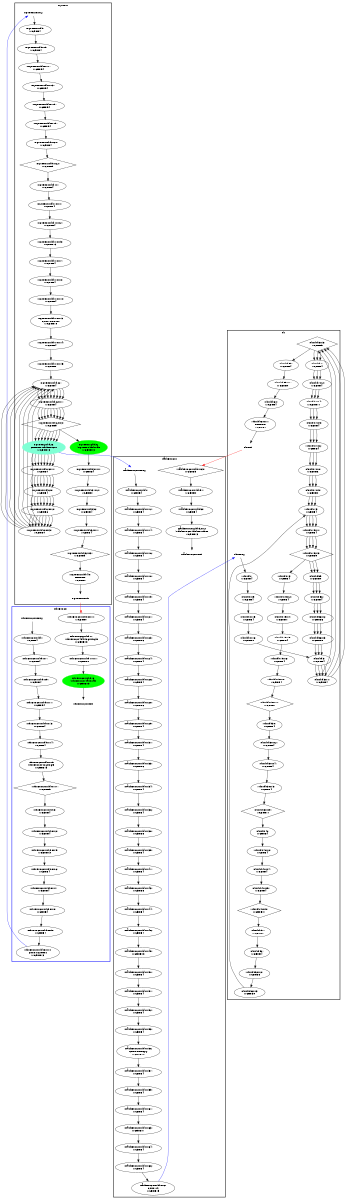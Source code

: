 digraph "CFG" {
fontsize=10;
orientation="portrait";
rankdir="TB";
size="10,8";
_taskFunc0___bb52__2 [fontsize=10, label="_taskFunc0___bb52__2\n(_taskFunc0_)taskenv_free\nWCET=13", width="0.01"];
_taskFunc0___bb__59 [fontsize=10, label="\"_taskFunc0___bb__59\"\nWCET=4", width="0.01"];
_taskFunc0___bb51 [fontsize=10, label="\"_taskFunc0___bb51\"\nWCET=0", width="0.01"];
_taskFunc0___bb__28 [fontsize=10, label="\"_taskFunc0___bb__28\"\nWCET=6", width="0.01"];
_taskFunc0___bb__31 [fontsize=10, label="\"_taskFunc0___bb__31\"\nWCET=4", width="0.01"];
_taskFunc0___bb__67 [fontsize=10, label="_taskFunc0___bb__67\nCALL ok\nWCET=15", width="0.01"];
_taskFunc0___bb__46 [fontsize=10, label="\"_taskFunc0___bb__46\"\nWCET=4", width="0.01"];
_taskFunc0___bb__57 [fontsize=10, label="\"_taskFunc0___bb__57\"\nWCET=4", width="0.01"];
_taskFunc0___bb__69 [fontsize=10, label="\"_taskFunc0___bb__69\"\nWCET=5", shape=diamond, width="0.01"];
_taskFunc0___bb__61 [fontsize=10, label="\"_taskFunc0___bb__61\"\nWCET=4", width="0.01"];
_taskFunc0___bb__14 [fontsize=10, label="\"_taskFunc0___bb__14\"\nWCET=4", width="0.01"];
_taskFunc0___bb52 [fontsize=10, label="\"_taskFunc0___bb52\"\nWCET=4", width="0.01"];
_taskFunc0___bb__29 [fontsize=10, label="\"_taskFunc0___bb__29\"\nWCET=4", width="0.01"];
_taskFunc0___bb__52 [fontsize=10, label="\"_taskFunc0___bb__52\"\nWCET=4", width="0.01"];
_taskFunc0___bb__16 [fontsize=10, label="\"_taskFunc0___bb__16\"\nWCET=4", width="0.01"];
_taskFunc0___bb__38 [fontsize=10, label="\"_taskFunc0___bb__38\"\nWCET=6", width="0.01"];
_taskFunc0___bb__41 [fontsize=10, label="\"_taskFunc0___bb__41\"\nWCET=4", width="0.01"];
_taskFunc0___bb__36 [fontsize=10, label="\"_taskFunc0___bb__36\"\nWCET=4", width="0.01"];
_taskFunc0__entry [color="white", fontsize=10, height="0.01", label="_taskFunc0__entry", width="0.01"];
_taskFunc0___bb__44 [fontsize=10, label="\"_taskFunc0___bb__44\"\nWCET=4", width="0.01"];
_taskFunc0___bb__33 [fontsize=10, label="\"_taskFunc0___bb__33\"\nWCET=6", width="0.01"];
_taskFunc0___bb__43 [fontsize=10, label="\"_taskFunc0___bb__43\"\nWCET=6", width="0.01"];
_taskFunc0___bb__21 [fontsize=10, label="\"_taskFunc0___bb__21\"\nWCET=4", width="0.01"];
_taskFunc0___bb__56 [fontsize=10, label="_taskFunc0___bb__56\nCALL memcpy\nWCET=18", width="0.01"];
_taskFunc0___bb__34 [fontsize=10, label="\"_taskFunc0___bb__34\"\nWCET=4", width="0.01"];
_taskFunc0___bb__23 [fontsize=10, label="\"_taskFunc0___bb__23\"\nWCET=6", width="0.01"];
_taskFunc0___bb__39 [fontsize=10, label="\"_taskFunc0___bb__39\"\nWCET=4", width="0.01"];
_taskFunc0___bb__19 [fontsize=10, label="\"_taskFunc0___bb__19\"\nWCET=4", width="0.01"];
_taskFunc0___bb [fontsize=10, label="\"_taskFunc0___bb\"\nWCET=4", width="0.01"];
_taskFunc0___bb__26 [fontsize=10, label="\"_taskFunc0___bb__26\"\nWCET=4", width="0.01"];
_taskFunc0___bb__51 [fontsize=10, label="\"_taskFunc0___bb__51\"\nWCET=4", width="0.01"];
_taskFunc0___bb__24 [fontsize=10, label="\"_taskFunc0___bb__24\"\nWCET=4", width="0.01"];
_taskFunc0___bb__18 [fontsize=10, label="\"_taskFunc0___bb__18\"\nWCET=4", width="0.01"];
_taskFunc0___bb__53 [fontsize=10, label="\"_taskFunc0___bb__53\"\nWCET=4", width="0.01"];
_taskFunc0___bb__66 [fontsize=10, label="\"_taskFunc0___bb__66\"\nWCET=4", width="0.01"];
_taskFunc0___bb__12 [fontsize=10, label="\"_taskFunc0___bb__12\"\nWCET=4", width="0.01"];
_taskFunc0___bb__64 [fontsize=10, label="\"_taskFunc0___bb__64\"\nWCET=4", width="0.01"];
_taskFunc0__exit [color="white", fontsize=10, label="_taskFunc0__exit", width="0.01"];
_taskFunc0___bb__49 [fontsize=10, label="\"_taskFunc0___bb__49\"\nWCET=13", width="0.01"];
_taskFunc0___bb__63 [fontsize=10, label="\"_taskFunc0___bb__63\"\nWCET=11", width="0.01"];
_taskFunc0___bb__50 [fontsize=10, label="\"_taskFunc0___bb__50\"\nWCET=4", width="0.01"];
ok__bb60 [fontsize=10, label="\"ok__bb60\"\nWCET=4", width="0.01"];
ok__bb40 [fontsize=10, label="\"ok__bb40\"\nWCET=4", width="0.01"];
ok__bb59__1 [fontsize=10, label="\"ok__bb59__1\"\nWCET=0", width="0.01"];
ok__bb30__4 [fontsize=10, label="\"ok__bb30__4\"\nWCET=4", width="0.01"];
ok__bb52__2 [fontsize=10, label="\"ok__bb52__2\"\nWCET=6", width="0.01"];
ok__bb19__6 [fontsize=10, label="\"ok__bb19__6\"\nWCET=4", width="0.01"];
ok_entry [color="white", fontsize=10, height="0.01", label="ok_entry", width="0.01"];
ok__bb15 [fontsize=10, label="\"ok__bb15\"\nWCET=4", width="0.01"];
ok__bb15__3 [fontsize=10, label="\"ok__bb15__3\"\nWCET=5", shape=diamond, width="0.01"];
ok__bb19__4 [fontsize=10, label="\"ok__bb19__4\"\nWCET=11", width="0.01"];
ok__bb56__2 [fontsize=10, label="\"ok__bb56__2\"\nWCET=6", width="0.01"];
ok__bb56 [fontsize=10, label="\"ok__bb56\"\nWCET=4", width="0.01"];
ok__bb7__4 [fontsize=10, label="\"ok__bb7__4\"\nWCET=11", width="0.01"];
ok__bb [fontsize=10, label="\"ok__bb\"\nWCET=4", width="0.01"];
ok__bb40__4 [fontsize=10, label="\"ok__bb40__4\"\nWCET=4", width="0.01"];
ok__bb3__3 [fontsize=10, label="\"ok__bb3__3\"\nWCET=5", shape=diamond, width="0.01"];
ok__bb__9 [fontsize=10, label="\"ok__bb__9\"\nWCET=4", width="0.01"];
ok__bb40__2 [fontsize=10, label="\"ok__bb40__2\"\nWCET=4", width="0.01"];
ok__bb3 [fontsize=10, label="\"ok__bb3\"\nWCET=4", width="0.01"];
ok__bb7 [fontsize=10, label="\"ok__bb7\"\nWCET=4", width="0.01"];
ok__bb7__9 [fontsize=10, label="\"ok__bb7__9\"\nWCET=0", width="0.01"];
ok__bb51 [fontsize=10, label="\"ok__bb51\"\nWCET=0", width="0.01"];
ok__bb56__3 [fontsize=10, label="\"ok__bb56__3\"\nWCET=0", width="0.01"];
ok__bb40__5 [fontsize=10, label="\"ok__bb40__5\"\nWCET=4", width="0.01"];
ok__bb40__9 [fontsize=10, label="\"ok__bb40__9\"\nWCET=11", shape=diamond, width="0.01"];
ok__bb7__8 [fontsize=10, label="\"ok__bb7__8\"\nWCET=6", width="0.01"];
ok__bb52__3 [fontsize=10, label="\"ok__bb52__3\"\nWCET=0", width="0.01"];
ok__bb19 [fontsize=10, label="\"ok__bb19\"\nWCET=4", width="0.01"];
ok_exit [color="white", fontsize=10, label="ok_exit", width="0.01"];
ok__bb__15 [fontsize=10, label="\"ok__bb__15\"\nWCET=4", width="0.01"];
ok__bb30 [fontsize=10, label="\"ok__bb30\"\nWCET=4", width="0.01"];
ok__bb7__2 [fontsize=10, label="\"ok__bb7__2\"\nWCET=4", width="0.01"];
ok__bb30__5 [fontsize=10, label="\"ok__bb30__5\"\nWCET=4", width="0.01"];
ok__bb59 [fontsize=10, label="\"ok__bb59\"\nWCET=4", width="0.01"];
ok__bb30__2 [fontsize=10, label="\"ok__bb30__2\"\nWCET=4", width="0.01"];
ok__bb19__8 [fontsize=10, label="\"ok__bb19__8\"\nWCET=4", width="0.01"];
ok__bb19__2 [fontsize=10, label="\"ok__bb19__2\"\nWCET=4", width="0.01"];
ok__bb55 [fontsize=10, label="\"ok__bb55\"\nWCET=0", width="0.01"];
ok__bb19__11 [fontsize=10, label="\"ok__bb19__11\"\nWCET=7", shape=diamond, width="0.01"];
ok__bb60__1 [fontsize=10, label="\"ok__bb60__1\"\nRETURN\nWCET=0", width="0.01"];
ok__bb__16 [fontsize=10, label="\"ok__bb__16\"\nWCET=0", width="0.01"];
ok__bb15__1 [fontsize=10, label="\"ok__bb15__1\"\nWCET=4", width="0.01"];
ok__bb30__9 [fontsize=10, label="\"ok__bb30__9\"\nWCET=11", shape=diamond, width="0.01"];
ok__bb7__6 [fontsize=10, label="\"ok__bb7__6\"\nWCET=4", width="0.01"];
ok__bb19__5 [fontsize=10, label="\"ok__bb19__5\"\nWCET=4", width="0.01"];
ok__bb3__1 [fontsize=10, label="\"ok__bb3__1\"\nWCET=4", width="0.01"];
ok__bb7__5 [fontsize=10, label="\"ok__bb7__5\"\nWCET=4", width="0.01"];
ok__bb52 [fontsize=10, label="\"ok__bb52\"\nWCET=4", width="0.01"];
nqueens__bb10 [fontsize=10, label="\"nqueens__bb10\"\nWCET=4", width="0.01"];
nqueens__bb10__7 [fontsize=10, label="\"nqueens__bb10__7\"\nWCET=4", width="0.01"];
nqueens__bb10__15 [fontsize=10, label="\"nqueens__bb10__15\"\nWCET=0", width="0.01"];
nqueens__bb32__3 [fontsize=10, label="\"nqueens__bb32__3\"\nWCET=5", shape=diamond, width="0.01"];
nqueens__bb__22 [fontsize=10, label="\"nqueens__bb__22\"\nWCET=5", shape=diamond, width="0.01"];
nqueens__bb28__3 [fontsize=10, label="\"nqueens__bb28__3\"\nWCET=0", width="0.01"];
nqueens__bb__11 [fontsize=10, label="\"nqueens__bb__11\"\nWCET=4", width="0.01"];
nqueens__bb22 [fontsize=10, label="\"nqueens__bb22\"\nWCET=4", width="0.01"];
nqueens__bb10__14 [fontsize=10, label="\"nqueens__bb10__14\"\nWCET=4", width="0.01"];
nqueens__bb31__2 [fontsize=10, label="\"nqueens__bb31__2\"\nWCET=0", width="0.01"];
nqueens__bb__20 [fontsize=10, label="\"nqueens__bb__20\"\nWCET=4", width="0.01"];
nqueens__bb31__1 [fontsize=10, label="\"nqueens__bb31__1\"\nWCET=4", width="0.01"];
nqueens__bb22__3 [fontsize=10, label="\"nqueens__bb22__3\"\nWCET=5", shape=diamond, width="0.01"];
nqueens__bb32 [fontsize=10, label="\"nqueens__bb32\"\nWCET=4", width="0.01"];
nqueens__bb10__13 [fontsize=10, label="nqueens__bb10__13\nCALL memset\nWCET=18", width="0.01"];
nqueens__bb22__1 [fontsize=10, label="\"nqueens__bb22__1\"\nWCET=4", width="0.01"];
nqueens__bb__19 [fontsize=10, label="\"nqueens__bb__19\"\nWCET=4", width="0.01"];
nqueens__bb26__1 [fontsize=10, label="\"nqueens__bb26__1\"\nWCET=0", width="0.01"];
nqueens__bb__13 [fontsize=10, label="\"nqueens__bb__13\"\nWCET=4", width="0.01"];
nqueens__bb28__2 [fontsize=10, label="\"nqueens__bb28__2\"\nWCET=6", width="0.01"];
nqueens_exit [color="white", fontsize=10, label="nqueens_exit", width="0.01"];
nqueens__bb32__1 [fontsize=10, label="\"nqueens__bb32__1\"\nWCET=4", width="0.01"];
nqueens__bb10__10 [fontsize=10, label="\"nqueens__bb10__10\"\nWCET=4", width="0.01"];
nqueens_entry [color="white", fontsize=10, height="0.01", label="nqueens_entry", width="0.01"];
nqueens__bb__15 [fontsize=10, label="\"nqueens__bb__15\"\nWCET=4", width="0.01"];
nqueens__bb31 [color=green, fontsize=10, label="nqueens__bb31\n(nqueens)taskwait\nWCET=13", style=filled, width="0.01"];
nqueens__bb26 [color=aquamarine, fontsize=10, label="nqueens__bb26\nCREATE _taskFunc0_\nWCET=13", style=filled, width="0.01"];
nqueens__bb10__1 [fontsize=10, label="\"nqueens__bb10__1\"\nWCET=4", width="0.01"];
nqueens__bb48 [fontsize=10, label="\"nqueens__bb48\"\nRETURN\nWCET=0", width="0.01"];
nqueens__bb10__8 [fontsize=10, label="\"nqueens__bb10__8\"\nWCET=4", width="0.01"];
nqueens__bb10__2 [fontsize=10, label="\"nqueens__bb10__2\"\nWCET=4", width="0.01"];
nqueens__bb10__5 [fontsize=10, label="\"nqueens__bb10__5\"\nWCET=13", width="0.01"];
nqueens__bb [fontsize=10, label="\"nqueens__bb\"\nWCET=4", width="0.01"];
nqueens__bb__9 [fontsize=10, label="\"nqueens__bb__9\"\nWCET=4", width="0.01"];
nqueens__bb28 [fontsize=10, label="\"nqueens__bb28\"\nWCET=4", width="0.01"];
_thrFunc0___bb__13 [fontsize=10, label="\"_thrFunc0___bb__13\"\nWCET=4", width="0.01"];
_thrFunc0__exit [color="white", fontsize=10, label="_thrFunc0__exit", width="0.01"];
_thrFunc0___bb8__8 [fontsize=10, label="\"_thrFunc0___bb8__8\"\nWCET=4", width="0.01"];
_thrFunc0___bb8__11 [fontsize=10, label="\"_thrFunc0___bb8__11\"\nWCET=0", width="0.01"];
_thrFunc0___bb17__1 [fontsize=10, label="\"_thrFunc0___bb17__1\"\nWCET=0", width="0.01"];
_thrFunc0___bb17 [fontsize=10, label="_thrFunc0___bb17\n(_thrFunc0_)leaving_single\nWCET=13", width="0.01"];
_thrFunc0___bb18 [color=green, fontsize=10, label="_thrFunc0___bb18\n(_thrFunc0_)taskwait\nWCET=13", style=filled, width="0.01"];
_thrFunc0___bb [fontsize=10, label="\"_thrFunc0___bb\"\nWCET=4", width="0.01"];
_thrFunc0___bb8__10 [fontsize=10, label="_thrFunc0___bb8__10\nCALL nqueens\nWCET=13", width="0.01"];
_thrFunc0___bb8 [fontsize=10, label="\"_thrFunc0___bb8\"\nWCET=4", width="0.01"];
_thrFunc0___bb__11 [fontsize=10, label="\"_thrFunc0___bb__11\"\nWCET=4", width="0.01"];
_thrFunc0___bb8__5 [fontsize=10, label="\"_thrFunc0___bb8__5\"\nWCET=13", width="0.01"];
_thrFunc0___bb__7 [fontsize=10, label="\"_thrFunc0___bb__7\"\nWCET=4", width="0.01"];
_thrFunc0___bb8__6 [fontsize=10, label="\"_thrFunc0___bb8__6\"\nWCET=4", width="0.01"];
_thrFunc0__entry [color="white", fontsize=10, height="0.01", label="_thrFunc0__entry", width="0.01"];
_thrFunc0___bb8__2 [fontsize=10, label="\"_thrFunc0___bb8__2\"\nWCET=4", width="0.01"];
_thrFunc0___bb__9 [fontsize=10, label="\"_thrFunc0___bb__9\"\nWCET=4", width="0.01"];
_thrFunc0___bb__14 [fontsize=10, label="\"_thrFunc0___bb__14\"\nWCET=4", width="0.01"];
_thrFunc0___bb__15 [fontsize=10, label="_thrFunc0___bb__15\n(_thrFunc0_)mysingle\nWCET=13", width="0.01"];
_thrFunc0___bb8__7 [fontsize=10, label="\"_thrFunc0___bb8__7\"\nWCET=4", width="0.01"];
_thrFunc0___bb__17 [fontsize=10, label="\"_thrFunc0___bb__17\"\nWCET=5", shape=diamond, width="0.01"];
_thrFunc0___bb8__9 [fontsize=10, label="\"_thrFunc0___bb8__9\"\nWCET=4", width="0.01"];
_taskFunc0___bb52__2 -> _taskFunc0__exit  [key=0];
_taskFunc0___bb__59 -> _taskFunc0___bb__61  [key=0];
_taskFunc0___bb51 -> _taskFunc0___bb52  [key=0];
_taskFunc0___bb__28 -> _taskFunc0___bb__29  [key=0];
_taskFunc0___bb__31 -> _taskFunc0___bb__33  [key=0];
_taskFunc0___bb__67 -> ok_entry  [color=blue, key=0];
_taskFunc0___bb__46 -> _taskFunc0___bb__49  [key=0];
_taskFunc0___bb__57 -> _taskFunc0___bb__59  [key=0];
_taskFunc0___bb__69 -> _taskFunc0___bb51  [key=0];
_taskFunc0___bb__61 -> _taskFunc0___bb__63  [key=0];
_taskFunc0___bb__14 -> _taskFunc0___bb__16  [key=0];
_taskFunc0___bb52 -> _taskFunc0___bb52__2  [key=0];
_taskFunc0___bb__29 -> _taskFunc0___bb__31  [key=0];
_taskFunc0___bb__52 -> _taskFunc0___bb__53  [key=0];
_taskFunc0___bb__16 -> _taskFunc0___bb__18  [key=0];
_taskFunc0___bb__38 -> _taskFunc0___bb__39  [key=0];
_taskFunc0___bb__41 -> _taskFunc0___bb__43  [key=0];
_taskFunc0___bb__36 -> _taskFunc0___bb__38  [key=0];
_taskFunc0__entry -> _taskFunc0___bb  [key=0];
_taskFunc0___bb__44 -> _taskFunc0___bb__46  [key=0];
_taskFunc0___bb__33 -> _taskFunc0___bb__34  [key=0];
_taskFunc0___bb__43 -> _taskFunc0___bb__44  [key=0];
_taskFunc0___bb__21 -> _taskFunc0___bb__23  [key=0];
_taskFunc0___bb__56 -> _taskFunc0___bb__57  [key=0];
_taskFunc0___bb__34 -> _taskFunc0___bb__36  [key=0];
_taskFunc0___bb__23 -> _taskFunc0___bb__24  [key=0];
_taskFunc0___bb__39 -> _taskFunc0___bb__41  [key=0];
_taskFunc0___bb__19 -> _taskFunc0___bb__21  [key=0];
_taskFunc0___bb -> _taskFunc0___bb__12  [key=0];
_taskFunc0___bb__26 -> _taskFunc0___bb__28  [key=0];
_taskFunc0___bb__51 -> _taskFunc0___bb__52  [key=0];
_taskFunc0___bb__24 -> _taskFunc0___bb__26  [key=0];
_taskFunc0___bb__18 -> _taskFunc0___bb__19  [key=0];
_taskFunc0___bb__53 -> _taskFunc0___bb__56  [key=0];
_taskFunc0___bb__66 -> _taskFunc0___bb__67  [key=0];
_taskFunc0___bb__12 -> _taskFunc0___bb__14  [key=0];
_taskFunc0___bb__64 -> _taskFunc0___bb__66  [key=0];
_taskFunc0___bb__49 -> _taskFunc0___bb__50  [key=0];
_taskFunc0___bb__63 -> _taskFunc0___bb__64  [key=0];
_taskFunc0___bb__50 -> _taskFunc0___bb__51  [key=0];
ok__bb60 -> ok__bb60__1  [key=0];
ok__bb40 -> ok__bb40__2  [key=0];
ok__bb59__1 -> ok__bb60  [key=0];
ok__bb30__4 -> ok__bb30__5  [key=0];
ok__bb52__2 -> ok__bb52__3  [key=0];
ok__bb19__6 -> ok__bb19__8  [key=0];
ok_entry -> ok__bb  [key=0];
ok__bb15 -> ok__bb15__1  [key=0];
ok__bb15 -> ok__bb15__1  [key=1];
ok__bb15 -> ok__bb15__1  [key=2];
ok__bb15 -> ok__bb15__1  [key=3];
ok__bb15__3 -> ok__bb19  [key=0];
ok__bb15__3 -> ok__bb55  [key=0];
ok__bb15__3 -> ok__bb55  [key=1];
ok__bb15__3 -> ok__bb55  [key=2];
ok__bb19__4 -> ok__bb19__5  [key=0];
ok__bb56__2 -> ok__bb56__3  [key=0];
ok__bb56__2 -> ok__bb56__3  [key=1];
ok__bb56__2 -> ok__bb56__3  [key=2];
ok__bb56 -> ok__bb56__2  [key=0];
ok__bb56 -> ok__bb56__2  [key=1];
ok__bb56 -> ok__bb56__2  [key=2];
ok__bb7__4 -> ok__bb7__5  [key=0];
ok__bb7__4 -> ok__bb7__5  [key=1];
ok__bb7__4 -> ok__bb7__5  [key=2];
ok__bb -> ok__bb__9  [key=0];
ok__bb40__4 -> ok__bb40__5  [key=0];
ok__bb3__3 -> ok__bb7  [key=0];
ok__bb3__3 -> ok__bb7  [key=1];
ok__bb3__3 -> ok__bb7  [key=2];
ok__bb3__3 -> ok__bb59  [key=0];
ok__bb__9 -> ok__bb__15  [key=0];
ok__bb40__2 -> ok__bb40__4  [key=0];
ok__bb3 -> ok__bb3__1  [key=0];
ok__bb3 -> ok__bb3__1  [key=1];
ok__bb3 -> ok__bb3__1  [key=2];
ok__bb3 -> ok__bb3__1  [key=3];
ok__bb7 -> ok__bb7__2  [key=0];
ok__bb7 -> ok__bb7__2  [key=1];
ok__bb7 -> ok__bb7__2  [key=2];
ok__bb7__9 -> ok__bb15  [key=0];
ok__bb7__9 -> ok__bb15  [key=1];
ok__bb7__9 -> ok__bb15  [key=2];
ok__bb51 -> ok__bb52  [key=0];
ok__bb56__3 -> ok__bb3  [key=0];
ok__bb56__3 -> ok__bb3  [key=1];
ok__bb56__3 -> ok__bb3  [key=2];
ok__bb40__5 -> ok__bb40__9  [key=0];
ok__bb40__9 -> ok__bb51  [key=0];
ok__bb7__8 -> ok__bb7__9  [key=0];
ok__bb7__8 -> ok__bb7__9  [key=1];
ok__bb7__8 -> ok__bb7__9  [key=2];
ok__bb52__3 -> ok__bb15  [key=0];
ok__bb19 -> ok__bb19__2  [key=0];
ok_exit -> _taskFunc0___bb__69  [color=red, key=0];
ok__bb__15 -> ok__bb__16  [key=0];
ok__bb30 -> ok__bb30__2  [key=0];
ok__bb7__2 -> ok__bb7__4  [key=0];
ok__bb7__2 -> ok__bb7__4  [key=1];
ok__bb7__2 -> ok__bb7__4  [key=2];
ok__bb30__5 -> ok__bb30__9  [key=0];
ok__bb59 -> ok__bb59__1  [key=0];
ok__bb30__2 -> ok__bb30__4  [key=0];
ok__bb19__8 -> ok__bb19__11  [key=0];
ok__bb19__2 -> ok__bb19__4  [key=0];
ok__bb55 -> ok__bb56  [key=0];
ok__bb55 -> ok__bb56  [key=1];
ok__bb55 -> ok__bb56  [key=2];
ok__bb19__11 -> ok__bb30  [key=0];
ok__bb60__1 -> ok_exit  [key=0];
ok__bb__16 -> ok__bb3  [key=0];
ok__bb15__1 -> ok__bb15__3  [key=0];
ok__bb15__1 -> ok__bb15__3  [key=1];
ok__bb15__1 -> ok__bb15__3  [key=2];
ok__bb15__1 -> ok__bb15__3  [key=3];
ok__bb30__9 -> ok__bb40  [key=0];
ok__bb7__6 -> ok__bb7__8  [key=0];
ok__bb7__6 -> ok__bb7__8  [key=1];
ok__bb7__6 -> ok__bb7__8  [key=2];
ok__bb19__5 -> ok__bb19__6  [key=0];
ok__bb3__1 -> ok__bb3__3  [key=0];
ok__bb3__1 -> ok__bb3__3  [key=1];
ok__bb3__1 -> ok__bb3__3  [key=2];
ok__bb3__1 -> ok__bb3__3  [key=3];
ok__bb7__5 -> ok__bb7__6  [key=0];
ok__bb7__5 -> ok__bb7__6  [key=1];
ok__bb7__5 -> ok__bb7__6  [key=2];
ok__bb52 -> ok__bb52__2  [key=0];
nqueens__bb10 -> nqueens__bb10__1  [key=0];
nqueens__bb10__7 -> nqueens__bb10__8  [key=0];
nqueens__bb10__15 -> nqueens__bb22  [key=0];
nqueens__bb32__3 -> nqueens__bb48  [key=0];
nqueens__bb__22 -> nqueens__bb10  [key=0];
nqueens__bb28__3 -> nqueens__bb22  [key=0];
nqueens__bb28__3 -> nqueens__bb22  [key=1];
nqueens__bb28__3 -> nqueens__bb22  [key=2];
nqueens__bb28__3 -> nqueens__bb22  [key=3];
nqueens__bb28__3 -> nqueens__bb22  [key=4];
nqueens__bb28__3 -> nqueens__bb22  [key=5];
nqueens__bb28__3 -> nqueens__bb22  [key=6];
nqueens__bb28__3 -> nqueens__bb22  [key=7];
nqueens__bb__11 -> nqueens__bb__13  [key=0];
nqueens__bb22 -> nqueens__bb22__1  [key=0];
nqueens__bb22 -> nqueens__bb22__1  [key=1];
nqueens__bb22 -> nqueens__bb22__1  [key=2];
nqueens__bb22 -> nqueens__bb22__1  [key=3];
nqueens__bb22 -> nqueens__bb22__1  [key=4];
nqueens__bb22 -> nqueens__bb22__1  [key=5];
nqueens__bb22 -> nqueens__bb22__1  [key=6];
nqueens__bb22 -> nqueens__bb22__1  [key=7];
nqueens__bb22 -> nqueens__bb22__1  [key=8];
nqueens__bb10__14 -> nqueens__bb10__15  [key=0];
nqueens__bb31__2 -> nqueens__bb32  [key=0];
nqueens__bb__20 -> nqueens__bb__22  [key=0];
nqueens__bb31__1 -> nqueens__bb31__2  [key=0];
nqueens__bb22__3 -> nqueens__bb26  [key=0];
nqueens__bb22__3 -> nqueens__bb26  [key=1];
nqueens__bb22__3 -> nqueens__bb26  [key=2];
nqueens__bb22__3 -> nqueens__bb26  [key=3];
nqueens__bb22__3 -> nqueens__bb26  [key=4];
nqueens__bb22__3 -> nqueens__bb26  [key=5];
nqueens__bb22__3 -> nqueens__bb26  [key=6];
nqueens__bb22__3 -> nqueens__bb26  [key=7];
nqueens__bb22__3 -> nqueens__bb31  [key=0];
nqueens__bb32 -> nqueens__bb32__1  [key=0];
nqueens__bb10__13 -> nqueens__bb10__14  [key=0];
nqueens__bb22__1 -> nqueens__bb22__3  [key=0];
nqueens__bb22__1 -> nqueens__bb22__3  [key=1];
nqueens__bb22__1 -> nqueens__bb22__3  [key=2];
nqueens__bb22__1 -> nqueens__bb22__3  [key=3];
nqueens__bb22__1 -> nqueens__bb22__3  [key=4];
nqueens__bb22__1 -> nqueens__bb22__3  [key=5];
nqueens__bb22__1 -> nqueens__bb22__3  [key=6];
nqueens__bb22__1 -> nqueens__bb22__3  [key=7];
nqueens__bb22__1 -> nqueens__bb22__3  [key=8];
nqueens__bb__19 -> nqueens__bb__20  [key=0];
nqueens__bb26__1 -> nqueens__bb28  [key=0];
nqueens__bb26__1 -> nqueens__bb28  [key=1];
nqueens__bb26__1 -> nqueens__bb28  [key=2];
nqueens__bb26__1 -> nqueens__bb28  [key=3];
nqueens__bb26__1 -> nqueens__bb28  [key=4];
nqueens__bb26__1 -> nqueens__bb28  [key=5];
nqueens__bb26__1 -> nqueens__bb28  [key=6];
nqueens__bb26__1 -> nqueens__bb28  [key=7];
nqueens__bb__13 -> nqueens__bb__15  [key=0];
nqueens__bb28__2 -> nqueens__bb28__3  [key=0];
nqueens__bb28__2 -> nqueens__bb28__3  [key=1];
nqueens__bb28__2 -> nqueens__bb28__3  [key=2];
nqueens__bb28__2 -> nqueens__bb28__3  [key=3];
nqueens__bb28__2 -> nqueens__bb28__3  [key=4];
nqueens__bb28__2 -> nqueens__bb28__3  [key=5];
nqueens__bb28__2 -> nqueens__bb28__3  [key=6];
nqueens__bb28__2 -> nqueens__bb28__3  [key=7];
nqueens_exit -> _thrFunc0___bb8__11  [color=red, key=0];
nqueens__bb32__1 -> nqueens__bb32__3  [key=0];
nqueens__bb10__10 -> nqueens__bb10__13  [key=0];
nqueens_entry -> nqueens__bb  [key=0];
nqueens__bb__15 -> nqueens__bb__19  [key=0];
nqueens__bb31 -> nqueens__bb31__1  [key=0];
nqueens__bb26 -> nqueens__bb26__1  [key=0];
nqueens__bb26 -> nqueens__bb26__1  [key=1];
nqueens__bb26 -> nqueens__bb26__1  [key=2];
nqueens__bb26 -> nqueens__bb26__1  [key=3];
nqueens__bb26 -> nqueens__bb26__1  [key=4];
nqueens__bb26 -> nqueens__bb26__1  [key=5];
nqueens__bb26 -> nqueens__bb26__1  [key=6];
nqueens__bb26 -> nqueens__bb26__1  [key=7];
nqueens__bb26 -> _taskFunc0__entry  [color=blue, key=0];
nqueens__bb10__1 -> nqueens__bb10__2  [key=0];
nqueens__bb48 -> nqueens_exit  [key=0];
nqueens__bb10__8 -> nqueens__bb10__10  [key=0];
nqueens__bb10__2 -> nqueens__bb10__5  [key=0];
nqueens__bb10__5 -> nqueens__bb10__7  [key=0];
nqueens__bb -> nqueens__bb__9  [key=0];
nqueens__bb__9 -> nqueens__bb__11  [key=0];
nqueens__bb28 -> nqueens__bb28__2  [key=0];
nqueens__bb28 -> nqueens__bb28__2  [key=1];
nqueens__bb28 -> nqueens__bb28__2  [key=2];
nqueens__bb28 -> nqueens__bb28__2  [key=3];
nqueens__bb28 -> nqueens__bb28__2  [key=4];
nqueens__bb28 -> nqueens__bb28__2  [key=5];
nqueens__bb28 -> nqueens__bb28__2  [key=6];
nqueens__bb28 -> nqueens__bb28__2  [key=7];
_thrFunc0___bb__13 -> _thrFunc0___bb__14  [key=0];
_thrFunc0___bb8__8 -> _thrFunc0___bb8__9  [key=0];
_thrFunc0___bb8__11 -> _thrFunc0___bb17  [key=0];
_thrFunc0___bb17__1 -> _thrFunc0___bb18  [key=0];
_thrFunc0___bb17 -> _thrFunc0___bb17__1  [key=0];
_thrFunc0___bb18 -> _thrFunc0__exit  [key=0];
_thrFunc0___bb -> _thrFunc0___bb__7  [key=0];
_thrFunc0___bb8__10 -> nqueens_entry  [color=blue, key=0];
_thrFunc0___bb8 -> _thrFunc0___bb8__2  [key=0];
_thrFunc0___bb__11 -> _thrFunc0___bb__13  [key=0];
_thrFunc0___bb8__5 -> _thrFunc0___bb8__6  [key=0];
_thrFunc0___bb__7 -> _thrFunc0___bb__9  [key=0];
_thrFunc0___bb8__6 -> _thrFunc0___bb8__7  [key=0];
_thrFunc0__entry -> _thrFunc0___bb  [key=0];
_thrFunc0___bb8__2 -> _thrFunc0___bb8__5  [key=0];
_thrFunc0___bb__9 -> _thrFunc0___bb__11  [key=0];
_thrFunc0___bb__14 -> _thrFunc0___bb__15  [key=0];
_thrFunc0___bb__15 -> _thrFunc0___bb__17  [key=0];
_thrFunc0___bb8__7 -> _thrFunc0___bb8__8  [key=0];
_thrFunc0___bb__17 -> _thrFunc0___bb8  [key=0];
_thrFunc0___bb8__9 -> _thrFunc0___bb8__10  [key=0];
subgraph "cluster__thrFunc0_" {
label=_thrFunc0_
style="bold"
color="blue"
"_thrFunc0___bb"
"_thrFunc0___bb__7"
"_thrFunc0___bb__9"
"_thrFunc0___bb__11"
"_thrFunc0___bb__13"
"_thrFunc0___bb__14"
"_thrFunc0___bb__15"
"_thrFunc0___bb__17"
"_thrFunc0___bb8"
"_thrFunc0___bb8__2"
"_thrFunc0___bb8__5"
"_thrFunc0___bb8__6"
"_thrFunc0___bb8__7"
"_thrFunc0___bb8__8"
"_thrFunc0___bb8__9"
"_thrFunc0___bb8__10"
"_thrFunc0___bb8__11"
"_thrFunc0___bb17"
"_thrFunc0___bb17__1"
"_thrFunc0___bb18"

"_thrFunc0__entry"
"_thrFunc0__exit"
}
subgraph "cluster_nqueens" {
label=nqueens
style="bold"
"nqueens__bb"
"nqueens__bb__9"
"nqueens__bb__11"
"nqueens__bb__13"
"nqueens__bb__15"
"nqueens__bb__19"
"nqueens__bb__20"
"nqueens__bb__22"



"nqueens__bb10"
"nqueens__bb10__1"
"nqueens__bb10__2"
"nqueens__bb10__5"
"nqueens__bb10__7"
"nqueens__bb10__8"
"nqueens__bb10__10"
"nqueens__bb10__13"
"nqueens__bb10__14"
"nqueens__bb10__15"
"nqueens__bb22"
"nqueens__bb22__1"
"nqueens__bb22__3"
"nqueens__bb26"
"nqueens__bb26__1"
"nqueens__bb28"
"nqueens__bb28__2"
"nqueens__bb28__3"
"nqueens__bb31"
"nqueens__bb31__1"
"nqueens__bb31__2"
"nqueens__bb32"
"nqueens__bb32__1"
"nqueens__bb32__3"










"nqueens__bb48"
"nqueens_entry"
"nqueens_exit"
}
subgraph "cluster__taskFunc0_" {
label=_taskFunc0_
style="bold"
"_taskFunc0___bb"
"_taskFunc0___bb__12"
"_taskFunc0___bb__14"
"_taskFunc0___bb__16"
"_taskFunc0___bb__18"
"_taskFunc0___bb__19"
"_taskFunc0___bb__21"
"_taskFunc0___bb__23"
"_taskFunc0___bb__24"
"_taskFunc0___bb__26"
"_taskFunc0___bb__28"
"_taskFunc0___bb__29"
"_taskFunc0___bb__31"
"_taskFunc0___bb__33"
"_taskFunc0___bb__34"
"_taskFunc0___bb__36"
"_taskFunc0___bb__38"
"_taskFunc0___bb__39"
"_taskFunc0___bb__41"
"_taskFunc0___bb__43"
"_taskFunc0___bb__44"
"_taskFunc0___bb__46"
"_taskFunc0___bb__49"
"_taskFunc0___bb__50"
"_taskFunc0___bb__51"
"_taskFunc0___bb__52"
"_taskFunc0___bb__53"
"_taskFunc0___bb__56"
"_taskFunc0___bb__57"
"_taskFunc0___bb__59"
"_taskFunc0___bb__61"
"_taskFunc0___bb__63"
"_taskFunc0___bb__64"
"_taskFunc0___bb__66"
"_taskFunc0___bb__67"
"_taskFunc0___bb__69"








"_taskFunc0___bb51"
"_taskFunc0___bb52"
"_taskFunc0___bb52__2"

"_taskFunc0__entry"
"_taskFunc0__exit"
}
subgraph "cluster_ok" {
label=ok
style="bold"
"ok__bb"
"ok__bb__9"
"ok__bb__15"
"ok__bb__16"
"ok__bb3"
"ok__bb3__1"
"ok__bb3__3"
"ok__bb7"
"ok__bb7__2"
"ok__bb7__4"
"ok__bb7__5"
"ok__bb7__6"
"ok__bb7__8"
"ok__bb7__9"
"ok__bb15"
"ok__bb15__1"
"ok__bb15__3"
"ok__bb19"
"ok__bb19__2"
"ok__bb19__4"
"ok__bb19__5"
"ok__bb19__6"
"ok__bb19__8"
"ok__bb19__11"
"ok__bb30"
"ok__bb30__2"
"ok__bb30__4"
"ok__bb30__5"
"ok__bb30__9"
"ok__bb40"
"ok__bb40__2"
"ok__bb40__4"
"ok__bb40__5"
"ok__bb40__9"


"ok__bb51"
"ok__bb52"
"ok__bb52__2"
"ok__bb52__3"
"ok__bb55"
"ok__bb56"
"ok__bb56__2"
"ok__bb56__3"
"ok__bb59"
"ok__bb59__1"
"ok__bb60"
"ok__bb60__1"
"ok_entry"
"ok_exit"
}
}

